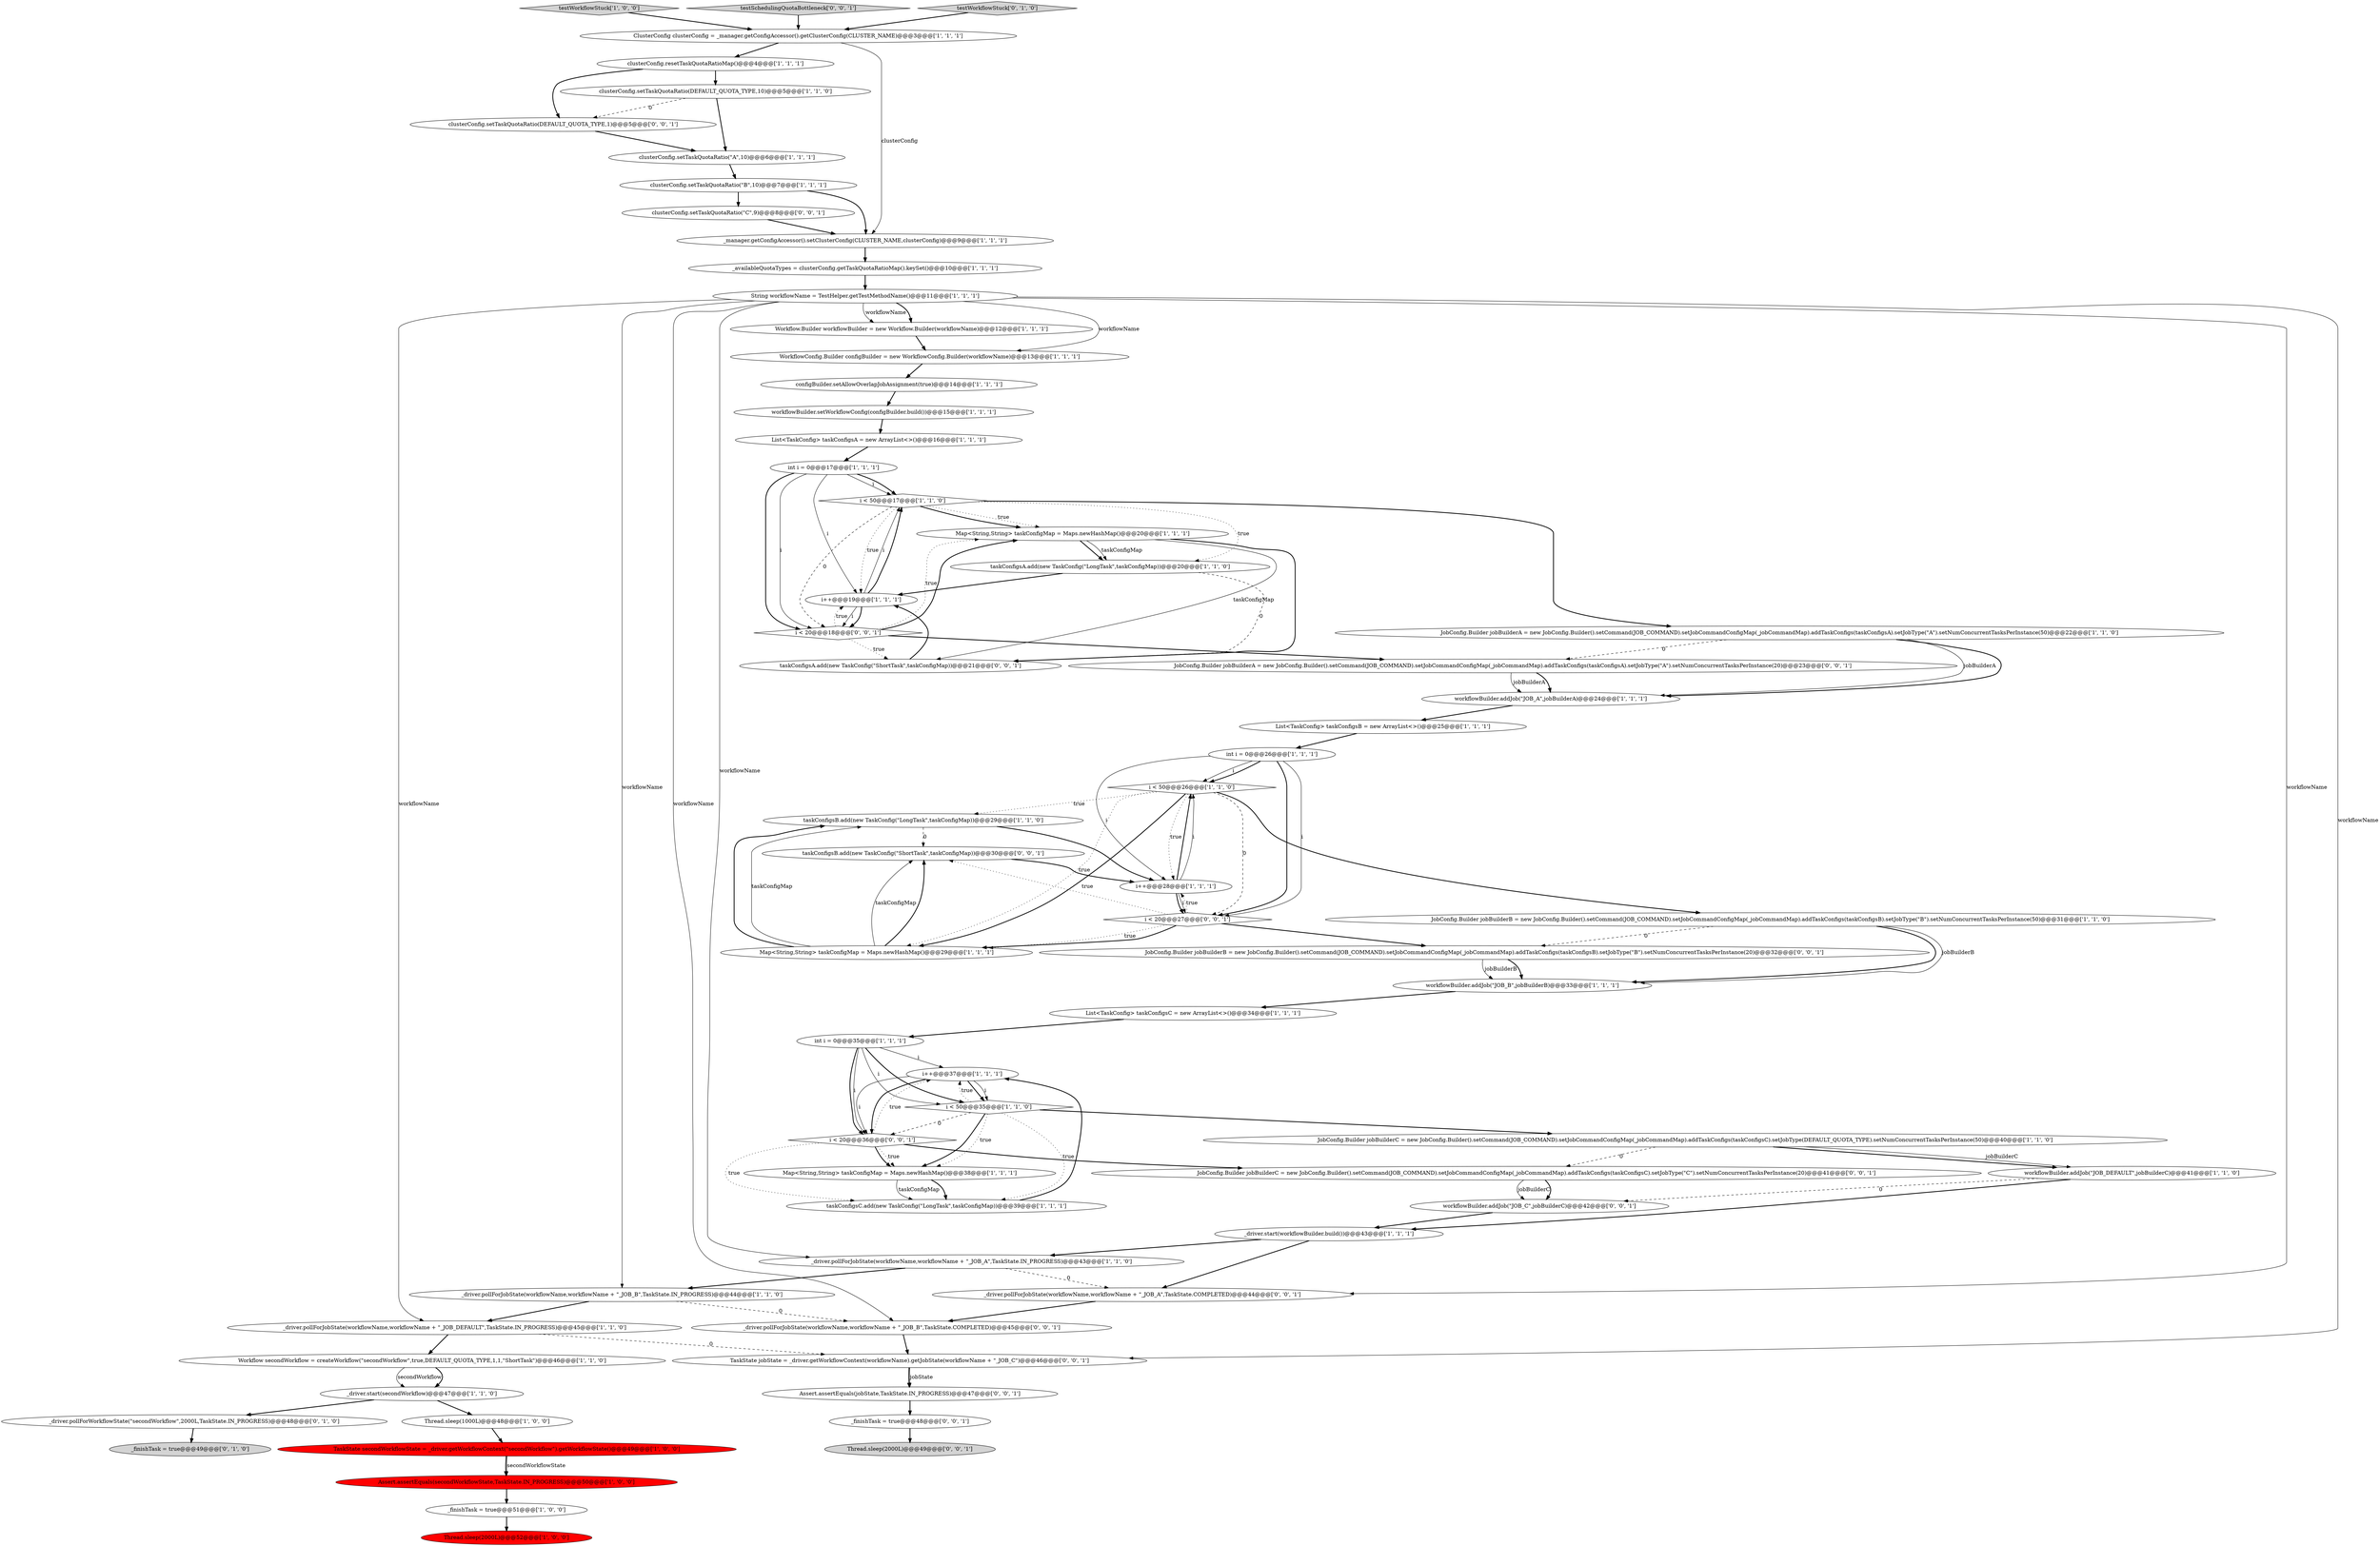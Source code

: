 digraph {
48 [style = filled, label = "_finishTask = true@@@49@@@['0', '1', '0']", fillcolor = lightgray, shape = ellipse image = "AAA0AAABBB2BBB"];
16 [style = filled, label = "clusterConfig.resetTaskQuotaRatioMap()@@@4@@@['1', '1', '1']", fillcolor = white, shape = ellipse image = "AAA0AAABBB1BBB"];
6 [style = filled, label = "List<TaskConfig> taskConfigsC = new ArrayList<>()@@@34@@@['1', '1', '1']", fillcolor = white, shape = ellipse image = "AAA0AAABBB1BBB"];
5 [style = filled, label = "JobConfig.Builder jobBuilderC = new JobConfig.Builder().setCommand(JOB_COMMAND).setJobCommandConfigMap(_jobCommandMap).addTaskConfigs(taskConfigsC).setJobType(DEFAULT_QUOTA_TYPE).setNumConcurrentTasksPerInstance(50)@@@40@@@['1', '1', '0']", fillcolor = white, shape = ellipse image = "AAA0AAABBB1BBB"];
24 [style = filled, label = "clusterConfig.setTaskQuotaRatio(\"A\",10)@@@6@@@['1', '1', '1']", fillcolor = white, shape = ellipse image = "AAA0AAABBB1BBB"];
43 [style = filled, label = "_driver.start(workflowBuilder.build())@@@43@@@['1', '1', '1']", fillcolor = white, shape = ellipse image = "AAA0AAABBB1BBB"];
64 [style = filled, label = "JobConfig.Builder jobBuilderB = new JobConfig.Builder().setCommand(JOB_COMMAND).setJobCommandConfigMap(_jobCommandMap).addTaskConfigs(taskConfigsB).setJobType(\"B\").setNumConcurrentTasksPerInstance(20)@@@32@@@['0', '0', '1']", fillcolor = white, shape = ellipse image = "AAA0AAABBB3BBB"];
17 [style = filled, label = "JobConfig.Builder jobBuilderA = new JobConfig.Builder().setCommand(JOB_COMMAND).setJobCommandConfigMap(_jobCommandMap).addTaskConfigs(taskConfigsA).setJobType(\"A\").setNumConcurrentTasksPerInstance(50)@@@22@@@['1', '1', '0']", fillcolor = white, shape = ellipse image = "AAA0AAABBB1BBB"];
42 [style = filled, label = "_driver.start(secondWorkflow)@@@47@@@['1', '1', '0']", fillcolor = white, shape = ellipse image = "AAA0AAABBB1BBB"];
40 [style = filled, label = "Map<String,String> taskConfigMap = Maps.newHashMap()@@@20@@@['1', '1', '1']", fillcolor = white, shape = ellipse image = "AAA0AAABBB1BBB"];
30 [style = filled, label = "JobConfig.Builder jobBuilderB = new JobConfig.Builder().setCommand(JOB_COMMAND).setJobCommandConfigMap(_jobCommandMap).addTaskConfigs(taskConfigsB).setJobType(\"B\").setNumConcurrentTasksPerInstance(50)@@@31@@@['1', '1', '0']", fillcolor = white, shape = ellipse image = "AAA0AAABBB1BBB"];
68 [style = filled, label = "Assert.assertEquals(jobState,TaskState.IN_PROGRESS)@@@47@@@['0', '0', '1']", fillcolor = white, shape = ellipse image = "AAA0AAABBB3BBB"];
67 [style = filled, label = "_driver.pollForJobState(workflowName,workflowName + \"_JOB_B\",TaskState.COMPLETED)@@@45@@@['0', '0', '1']", fillcolor = white, shape = ellipse image = "AAA0AAABBB3BBB"];
0 [style = filled, label = "testWorkflowStuck['1', '0', '0']", fillcolor = lightgray, shape = diamond image = "AAA0AAABBB1BBB"];
51 [style = filled, label = "JobConfig.Builder jobBuilderA = new JobConfig.Builder().setCommand(JOB_COMMAND).setJobCommandConfigMap(_jobCommandMap).addTaskConfigs(taskConfigsA).setJobType(\"A\").setNumConcurrentTasksPerInstance(20)@@@23@@@['0', '0', '1']", fillcolor = white, shape = ellipse image = "AAA0AAABBB3BBB"];
65 [style = filled, label = "workflowBuilder.addJob(\"JOB_C\",jobBuilderC)@@@42@@@['0', '0', '1']", fillcolor = white, shape = ellipse image = "AAA0AAABBB3BBB"];
31 [style = filled, label = "List<TaskConfig> taskConfigsB = new ArrayList<>()@@@25@@@['1', '1', '1']", fillcolor = white, shape = ellipse image = "AAA0AAABBB1BBB"];
7 [style = filled, label = "_availableQuotaTypes = clusterConfig.getTaskQuotaRatioMap().keySet()@@@10@@@['1', '1', '1']", fillcolor = white, shape = ellipse image = "AAA0AAABBB1BBB"];
57 [style = filled, label = "JobConfig.Builder jobBuilderC = new JobConfig.Builder().setCommand(JOB_COMMAND).setJobCommandConfigMap(_jobCommandMap).addTaskConfigs(taskConfigsC).setJobType(\"C\").setNumConcurrentTasksPerInstance(20)@@@41@@@['0', '0', '1']", fillcolor = white, shape = ellipse image = "AAA0AAABBB3BBB"];
13 [style = filled, label = "ClusterConfig clusterConfig = _manager.getConfigAccessor().getClusterConfig(CLUSTER_NAME)@@@3@@@['1', '1', '1']", fillcolor = white, shape = ellipse image = "AAA0AAABBB1BBB"];
38 [style = filled, label = "List<TaskConfig> taskConfigsA = new ArrayList<>()@@@16@@@['1', '1', '1']", fillcolor = white, shape = ellipse image = "AAA0AAABBB1BBB"];
37 [style = filled, label = "Assert.assertEquals(secondWorkflowState,TaskState.IN_PROGRESS)@@@50@@@['1', '0', '0']", fillcolor = red, shape = ellipse image = "AAA1AAABBB1BBB"];
50 [style = filled, label = "_driver.pollForWorkflowState(\"secondWorkflow\",2000L,TaskState.IN_PROGRESS)@@@48@@@['0', '1', '0']", fillcolor = white, shape = ellipse image = "AAA0AAABBB2BBB"];
47 [style = filled, label = "workflowBuilder.setWorkflowConfig(configBuilder.build())@@@15@@@['1', '1', '1']", fillcolor = white, shape = ellipse image = "AAA0AAABBB1BBB"];
35 [style = filled, label = "_driver.pollForJobState(workflowName,workflowName + \"_JOB_DEFAULT\",TaskState.IN_PROGRESS)@@@45@@@['1', '1', '0']", fillcolor = white, shape = ellipse image = "AAA0AAABBB1BBB"];
54 [style = filled, label = "testSchedulingQuotaBottleneck['0', '0', '1']", fillcolor = lightgray, shape = diamond image = "AAA0AAABBB3BBB"];
8 [style = filled, label = "int i = 0@@@17@@@['1', '1', '1']", fillcolor = white, shape = ellipse image = "AAA0AAABBB1BBB"];
60 [style = filled, label = "TaskState jobState = _driver.getWorkflowContext(workflowName).getJobState(workflowName + \"_JOB_C\")@@@46@@@['0', '0', '1']", fillcolor = white, shape = ellipse image = "AAA0AAABBB3BBB"];
22 [style = filled, label = "taskConfigsC.add(new TaskConfig(\"LongTask\",taskConfigMap))@@@39@@@['1', '1', '1']", fillcolor = white, shape = ellipse image = "AAA0AAABBB1BBB"];
26 [style = filled, label = "Workflow secondWorkflow = createWorkflow(\"secondWorkflow\",true,DEFAULT_QUOTA_TYPE,1,1,\"ShortTask\")@@@46@@@['1', '1', '0']", fillcolor = white, shape = ellipse image = "AAA0AAABBB1BBB"];
3 [style = filled, label = "i < 50@@@26@@@['1', '1', '0']", fillcolor = white, shape = diamond image = "AAA0AAABBB1BBB"];
46 [style = filled, label = "_manager.getConfigAccessor().setClusterConfig(CLUSTER_NAME,clusterConfig)@@@9@@@['1', '1', '1']", fillcolor = white, shape = ellipse image = "AAA0AAABBB1BBB"];
39 [style = filled, label = "int i = 0@@@26@@@['1', '1', '1']", fillcolor = white, shape = ellipse image = "AAA0AAABBB1BBB"];
41 [style = filled, label = "Workflow.Builder workflowBuilder = new Workflow.Builder(workflowName)@@@12@@@['1', '1', '1']", fillcolor = white, shape = ellipse image = "AAA0AAABBB1BBB"];
63 [style = filled, label = "taskConfigsB.add(new TaskConfig(\"ShortTask\",taskConfigMap))@@@30@@@['0', '0', '1']", fillcolor = white, shape = ellipse image = "AAA0AAABBB3BBB"];
11 [style = filled, label = "configBuilder.setAllowOverlapJobAssignment(true)@@@14@@@['1', '1', '1']", fillcolor = white, shape = ellipse image = "AAA0AAABBB1BBB"];
36 [style = filled, label = "taskConfigsB.add(new TaskConfig(\"LongTask\",taskConfigMap))@@@29@@@['1', '1', '0']", fillcolor = white, shape = ellipse image = "AAA0AAABBB1BBB"];
55 [style = filled, label = "clusterConfig.setTaskQuotaRatio(\"C\",9)@@@8@@@['0', '0', '1']", fillcolor = white, shape = ellipse image = "AAA0AAABBB3BBB"];
21 [style = filled, label = "taskConfigsA.add(new TaskConfig(\"LongTask\",taskConfigMap))@@@20@@@['1', '1', '0']", fillcolor = white, shape = ellipse image = "AAA0AAABBB1BBB"];
62 [style = filled, label = "clusterConfig.setTaskQuotaRatio(DEFAULT_QUOTA_TYPE,1)@@@5@@@['0', '0', '1']", fillcolor = white, shape = ellipse image = "AAA0AAABBB3BBB"];
61 [style = filled, label = "_driver.pollForJobState(workflowName,workflowName + \"_JOB_A\",TaskState.COMPLETED)@@@44@@@['0', '0', '1']", fillcolor = white, shape = ellipse image = "AAA0AAABBB3BBB"];
59 [style = filled, label = "_finishTask = true@@@48@@@['0', '0', '1']", fillcolor = white, shape = ellipse image = "AAA0AAABBB3BBB"];
18 [style = filled, label = "i++@@@37@@@['1', '1', '1']", fillcolor = white, shape = ellipse image = "AAA0AAABBB1BBB"];
4 [style = filled, label = "i < 50@@@35@@@['1', '1', '0']", fillcolor = white, shape = diamond image = "AAA0AAABBB1BBB"];
66 [style = filled, label = "i < 20@@@36@@@['0', '0', '1']", fillcolor = white, shape = diamond image = "AAA0AAABBB3BBB"];
19 [style = filled, label = "i < 50@@@17@@@['1', '1', '0']", fillcolor = white, shape = diamond image = "AAA0AAABBB1BBB"];
23 [style = filled, label = "workflowBuilder.addJob(\"JOB_DEFAULT\",jobBuilderC)@@@41@@@['1', '1', '0']", fillcolor = white, shape = ellipse image = "AAA0AAABBB1BBB"];
58 [style = filled, label = "i < 20@@@18@@@['0', '0', '1']", fillcolor = white, shape = diamond image = "AAA0AAABBB3BBB"];
10 [style = filled, label = "_driver.pollForJobState(workflowName,workflowName + \"_JOB_B\",TaskState.IN_PROGRESS)@@@44@@@['1', '1', '0']", fillcolor = white, shape = ellipse image = "AAA0AAABBB1BBB"];
14 [style = filled, label = "clusterConfig.setTaskQuotaRatio(DEFAULT_QUOTA_TYPE,10)@@@5@@@['1', '1', '0']", fillcolor = white, shape = ellipse image = "AAA0AAABBB1BBB"];
1 [style = filled, label = "i++@@@19@@@['1', '1', '1']", fillcolor = white, shape = ellipse image = "AAA0AAABBB1BBB"];
34 [style = filled, label = "_driver.pollForJobState(workflowName,workflowName + \"_JOB_A\",TaskState.IN_PROGRESS)@@@43@@@['1', '1', '0']", fillcolor = white, shape = ellipse image = "AAA0AAABBB1BBB"];
27 [style = filled, label = "int i = 0@@@35@@@['1', '1', '1']", fillcolor = white, shape = ellipse image = "AAA0AAABBB1BBB"];
33 [style = filled, label = "workflowBuilder.addJob(\"JOB_A\",jobBuilderA)@@@24@@@['1', '1', '1']", fillcolor = white, shape = ellipse image = "AAA0AAABBB1BBB"];
53 [style = filled, label = "i < 20@@@27@@@['0', '0', '1']", fillcolor = white, shape = diamond image = "AAA0AAABBB3BBB"];
52 [style = filled, label = "Thread.sleep(2000L)@@@49@@@['0', '0', '1']", fillcolor = lightgray, shape = ellipse image = "AAA0AAABBB3BBB"];
25 [style = filled, label = "Map<String,String> taskConfigMap = Maps.newHashMap()@@@29@@@['1', '1', '1']", fillcolor = white, shape = ellipse image = "AAA0AAABBB1BBB"];
45 [style = filled, label = "Thread.sleep(2000L)@@@52@@@['1', '0', '0']", fillcolor = red, shape = ellipse image = "AAA1AAABBB1BBB"];
44 [style = filled, label = "workflowBuilder.addJob(\"JOB_B\",jobBuilderB)@@@33@@@['1', '1', '1']", fillcolor = white, shape = ellipse image = "AAA0AAABBB1BBB"];
56 [style = filled, label = "taskConfigsA.add(new TaskConfig(\"ShortTask\",taskConfigMap))@@@21@@@['0', '0', '1']", fillcolor = white, shape = ellipse image = "AAA0AAABBB3BBB"];
9 [style = filled, label = "_finishTask = true@@@51@@@['1', '0', '0']", fillcolor = white, shape = ellipse image = "AAA0AAABBB1BBB"];
32 [style = filled, label = "WorkflowConfig.Builder configBuilder = new WorkflowConfig.Builder(workflowName)@@@13@@@['1', '1', '1']", fillcolor = white, shape = ellipse image = "AAA0AAABBB1BBB"];
20 [style = filled, label = "TaskState secondWorkflowState = _driver.getWorkflowContext(\"secondWorkflow\").getWorkflowState()@@@49@@@['1', '0', '0']", fillcolor = red, shape = ellipse image = "AAA1AAABBB1BBB"];
29 [style = filled, label = "String workflowName = TestHelper.getTestMethodName()@@@11@@@['1', '1', '1']", fillcolor = white, shape = ellipse image = "AAA0AAABBB1BBB"];
49 [style = filled, label = "testWorkflowStuck['0', '1', '0']", fillcolor = lightgray, shape = diamond image = "AAA0AAABBB2BBB"];
2 [style = filled, label = "Thread.sleep(1000L)@@@48@@@['1', '0', '0']", fillcolor = white, shape = ellipse image = "AAA0AAABBB1BBB"];
28 [style = filled, label = "clusterConfig.setTaskQuotaRatio(\"B\",10)@@@7@@@['1', '1', '1']", fillcolor = white, shape = ellipse image = "AAA0AAABBB1BBB"];
12 [style = filled, label = "Map<String,String> taskConfigMap = Maps.newHashMap()@@@38@@@['1', '1', '1']", fillcolor = white, shape = ellipse image = "AAA0AAABBB1BBB"];
15 [style = filled, label = "i++@@@28@@@['1', '1', '1']", fillcolor = white, shape = ellipse image = "AAA0AAABBB1BBB"];
19->40 [style = dotted, label="true"];
14->24 [style = bold, label=""];
4->18 [style = dotted, label="true"];
63->15 [style = bold, label=""];
0->13 [style = bold, label=""];
56->1 [style = bold, label=""];
10->35 [style = bold, label=""];
29->35 [style = solid, label="workflowName"];
66->12 [style = dotted, label="true"];
67->60 [style = bold, label=""];
1->19 [style = solid, label="i"];
3->25 [style = dotted, label="true"];
26->42 [style = solid, label="secondWorkflow"];
37->9 [style = bold, label=""];
25->63 [style = bold, label=""];
29->60 [style = solid, label="workflowName"];
53->15 [style = dotted, label="true"];
49->13 [style = bold, label=""];
21->1 [style = bold, label=""];
46->7 [style = bold, label=""];
20->37 [style = bold, label=""];
19->58 [style = dashed, label="0"];
16->14 [style = bold, label=""];
60->68 [style = bold, label=""];
17->33 [style = solid, label="jobBuilderA"];
29->67 [style = solid, label="workflowName"];
25->36 [style = solid, label="taskConfigMap"];
32->11 [style = bold, label=""];
3->30 [style = bold, label=""];
57->65 [style = solid, label="jobBuilderC"];
28->55 [style = bold, label=""];
12->22 [style = bold, label=""];
16->62 [style = bold, label=""];
35->60 [style = dashed, label="0"];
7->29 [style = bold, label=""];
24->28 [style = bold, label=""];
26->42 [style = bold, label=""];
2->20 [style = bold, label=""];
41->32 [style = bold, label=""];
29->10 [style = solid, label="workflowName"];
42->2 [style = bold, label=""];
60->68 [style = solid, label="jobState"];
58->1 [style = dotted, label="true"];
29->61 [style = solid, label="workflowName"];
5->23 [style = bold, label=""];
25->36 [style = bold, label=""];
66->18 [style = dotted, label="true"];
29->34 [style = solid, label="workflowName"];
51->33 [style = solid, label="jobBuilderA"];
19->21 [style = dotted, label="true"];
18->66 [style = solid, label="i"];
13->16 [style = bold, label=""];
34->61 [style = dashed, label="0"];
22->18 [style = bold, label=""];
4->66 [style = dashed, label="0"];
1->58 [style = bold, label=""];
18->4 [style = bold, label=""];
58->51 [style = bold, label=""];
4->22 [style = dotted, label="true"];
8->19 [style = solid, label="i"];
57->65 [style = bold, label=""];
21->56 [style = dashed, label="0"];
27->4 [style = solid, label="i"];
1->19 [style = bold, label=""];
53->64 [style = bold, label=""];
64->44 [style = solid, label="jobBuilderB"];
58->40 [style = dotted, label="true"];
43->34 [style = bold, label=""];
66->57 [style = bold, label=""];
40->56 [style = solid, label="taskConfigMap"];
30->44 [style = bold, label=""];
40->21 [style = bold, label=""];
39->15 [style = solid, label="i"];
25->63 [style = solid, label="taskConfigMap"];
19->1 [style = dotted, label="true"];
64->44 [style = bold, label=""];
18->66 [style = bold, label=""];
66->22 [style = dotted, label="true"];
15->53 [style = solid, label="i"];
13->46 [style = solid, label="clusterConfig"];
40->56 [style = bold, label=""];
36->63 [style = dashed, label="0"];
58->56 [style = dotted, label="true"];
53->25 [style = dotted, label="true"];
23->43 [style = bold, label=""];
27->18 [style = solid, label="i"];
15->53 [style = bold, label=""];
29->32 [style = solid, label="workflowName"];
5->57 [style = dashed, label="0"];
19->17 [style = bold, label=""];
50->48 [style = bold, label=""];
15->3 [style = bold, label=""];
39->53 [style = bold, label=""];
29->41 [style = solid, label="workflowName"];
1->58 [style = solid, label="i"];
53->63 [style = dotted, label="true"];
3->53 [style = dashed, label="0"];
43->61 [style = bold, label=""];
66->12 [style = bold, label=""];
6->27 [style = bold, label=""];
17->51 [style = dashed, label="0"];
62->24 [style = bold, label=""];
3->15 [style = dotted, label="true"];
8->58 [style = solid, label="i"];
11->47 [style = bold, label=""];
4->12 [style = bold, label=""];
38->8 [style = bold, label=""];
31->39 [style = bold, label=""];
19->40 [style = bold, label=""];
4->12 [style = dotted, label="true"];
4->5 [style = bold, label=""];
35->26 [style = bold, label=""];
61->67 [style = bold, label=""];
30->64 [style = dashed, label="0"];
53->25 [style = bold, label=""];
44->6 [style = bold, label=""];
42->50 [style = bold, label=""];
8->58 [style = bold, label=""];
27->66 [style = solid, label="i"];
3->25 [style = bold, label=""];
8->19 [style = bold, label=""];
3->36 [style = dotted, label="true"];
65->43 [style = bold, label=""];
29->41 [style = bold, label=""];
14->62 [style = dashed, label="0"];
36->15 [style = bold, label=""];
59->52 [style = bold, label=""];
58->40 [style = bold, label=""];
39->3 [style = bold, label=""];
17->33 [style = bold, label=""];
10->67 [style = dashed, label="0"];
39->53 [style = solid, label="i"];
47->38 [style = bold, label=""];
34->10 [style = bold, label=""];
12->22 [style = solid, label="taskConfigMap"];
15->3 [style = solid, label="i"];
20->37 [style = solid, label="secondWorkflowState"];
23->65 [style = dashed, label="0"];
5->23 [style = solid, label="jobBuilderC"];
27->4 [style = bold, label=""];
28->46 [style = bold, label=""];
39->3 [style = solid, label="i"];
55->46 [style = bold, label=""];
54->13 [style = bold, label=""];
9->45 [style = bold, label=""];
8->1 [style = solid, label="i"];
68->59 [style = bold, label=""];
33->31 [style = bold, label=""];
18->4 [style = solid, label="i"];
27->66 [style = bold, label=""];
30->44 [style = solid, label="jobBuilderB"];
40->21 [style = solid, label="taskConfigMap"];
51->33 [style = bold, label=""];
}
